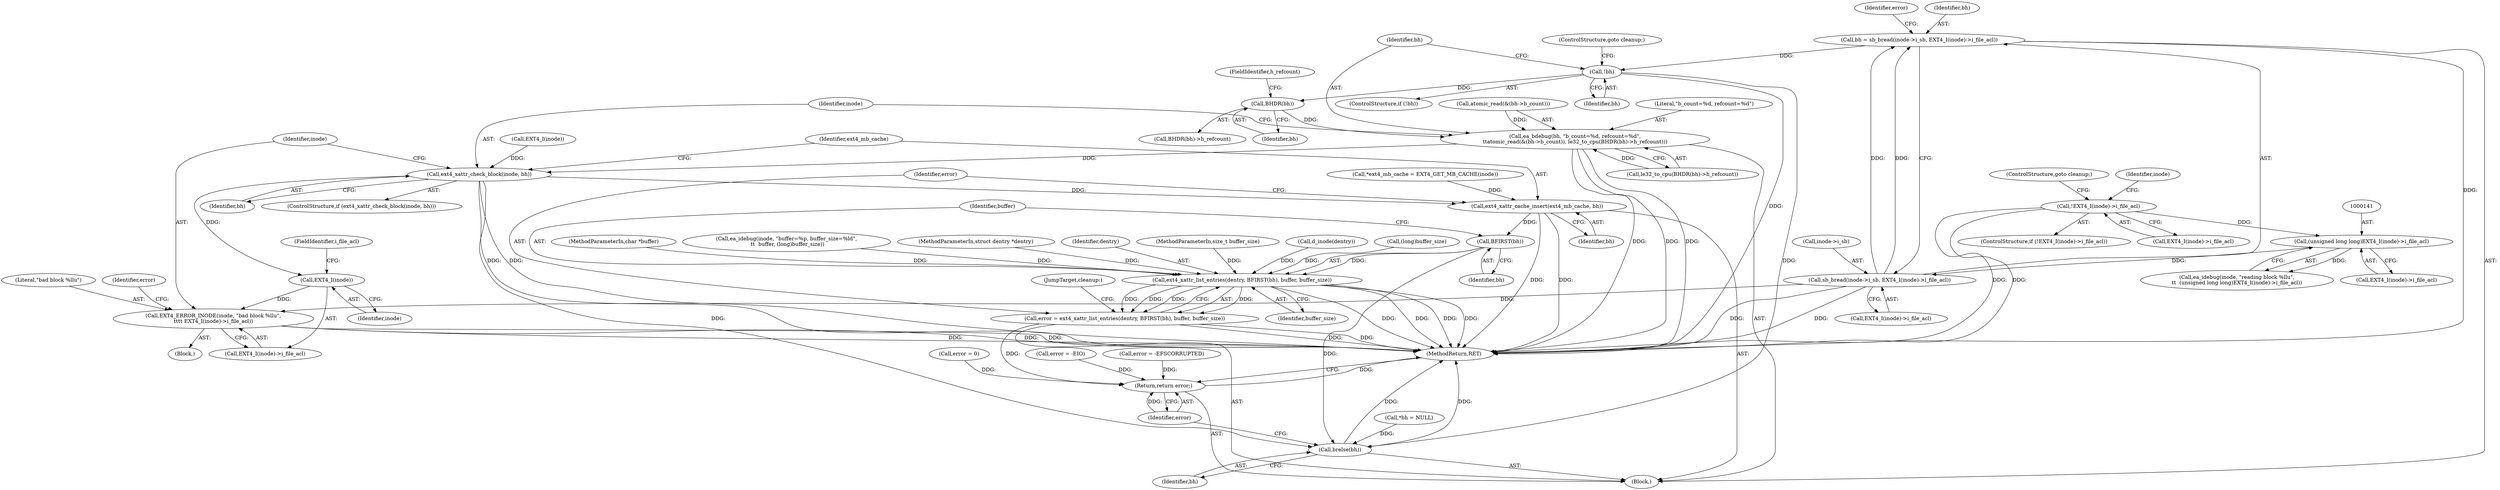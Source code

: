 digraph "0_linux_82939d7999dfc1f1998c4b1c12e2f19edbdff272_2@pointer" {
"1000161" [label="(Call,!bh)"];
"1000146" [label="(Call,bh = sb_bread(inode->i_sb, EXT4_I(inode)->i_file_acl))"];
"1000148" [label="(Call,sb_bread(inode->i_sb, EXT4_I(inode)->i_file_acl))"];
"1000140" [label="(Call,(unsigned long long)EXT4_I(inode)->i_file_acl)"];
"1000131" [label="(Call,!EXT4_I(inode)->i_file_acl)"];
"1000174" [label="(Call,BHDR(bh))"];
"1000164" [label="(Call,ea_bdebug(bh, \"b_count=%d, refcount=%d\",\n\t\tatomic_read(&(bh->b_count)), le32_to_cpu(BHDR(bh)->h_refcount)))"];
"1000178" [label="(Call,ext4_xattr_check_block(inode, bh))"];
"1000186" [label="(Call,EXT4_I(inode))"];
"1000182" [label="(Call,EXT4_ERROR_INODE(inode, \"bad block %llu\",\n\t\t\t\t EXT4_I(inode)->i_file_acl))"];
"1000194" [label="(Call,ext4_xattr_cache_insert(ext4_mb_cache, bh))"];
"1000201" [label="(Call,BFIRST(bh))"];
"1000199" [label="(Call,ext4_xattr_list_entries(dentry, BFIRST(bh), buffer, buffer_size))"];
"1000197" [label="(Call,error = ext4_xattr_list_entries(dentry, BFIRST(bh), buffer, buffer_size))"];
"1000208" [label="(Return,return error;)"];
"1000206" [label="(Call,brelse(bh))"];
"1000157" [label="(Identifier,error)"];
"1000175" [label="(Identifier,bh)"];
"1000195" [label="(Identifier,ext4_mb_cache)"];
"1000101" [label="(MethodParameterIn,struct dentry *dentry)"];
"1000180" [label="(Identifier,bh)"];
"1000162" [label="(Identifier,bh)"];
"1000142" [label="(Call,EXT4_I(inode)->i_file_acl)"];
"1000138" [label="(Identifier,inode)"];
"1000205" [label="(JumpTarget,cleanup:)"];
"1000140" [label="(Call,(unsigned long long)EXT4_I(inode)->i_file_acl)"];
"1000183" [label="(Identifier,inode)"];
"1000200" [label="(Identifier,dentry)"];
"1000153" [label="(Call,EXT4_I(inode))"];
"1000103" [label="(MethodParameterIn,size_t buffer_size)"];
"1000108" [label="(Call,d_inode(dentry))"];
"1000156" [label="(Call,error = -EIO)"];
"1000163" [label="(ControlStructure,goto cleanup;)"];
"1000173" [label="(Call,BHDR(bh)->h_refcount)"];
"1000186" [label="(Call,EXT4_I(inode))"];
"1000136" [label="(ControlStructure,goto cleanup;)"];
"1000203" [label="(Identifier,buffer)"];
"1000161" [label="(Call,!bh)"];
"1000176" [label="(FieldIdentifier,h_refcount)"];
"1000177" [label="(ControlStructure,if (ext4_xattr_check_block(inode, bh)))"];
"1000172" [label="(Call,le32_to_cpu(BHDR(bh)->h_refcount))"];
"1000206" [label="(Call,brelse(bh))"];
"1000164" [label="(Call,ea_bdebug(bh, \"b_count=%d, refcount=%d\",\n\t\tatomic_read(&(bh->b_count)), le32_to_cpu(BHDR(bh)->h_refcount)))"];
"1000124" [label="(Call,(long)buffer_size)"];
"1000147" [label="(Identifier,bh)"];
"1000160" [label="(ControlStructure,if (!bh))"];
"1000174" [label="(Call,BHDR(bh))"];
"1000111" [label="(Call,*bh = NULL)"];
"1000209" [label="(Identifier,error)"];
"1000165" [label="(Identifier,bh)"];
"1000131" [label="(Call,!EXT4_I(inode)->i_file_acl)"];
"1000185" [label="(Call,EXT4_I(inode)->i_file_acl)"];
"1000198" [label="(Identifier,error)"];
"1000202" [label="(Identifier,bh)"];
"1000197" [label="(Call,error = ext4_xattr_list_entries(dentry, BFIRST(bh), buffer, buffer_size))"];
"1000149" [label="(Call,inode->i_sb)"];
"1000184" [label="(Literal,\"bad block %llu\")"];
"1000104" [label="(Block,)"];
"1000187" [label="(Identifier,inode)"];
"1000152" [label="(Call,EXT4_I(inode)->i_file_acl)"];
"1000189" [label="(Call,error = -EFSCORRUPTED)"];
"1000207" [label="(Identifier,bh)"];
"1000196" [label="(Identifier,bh)"];
"1000199" [label="(Call,ext4_xattr_list_entries(dentry, BFIRST(bh), buffer, buffer_size))"];
"1000102" [label="(MethodParameterIn,char *buffer)"];
"1000178" [label="(Call,ext4_xattr_check_block(inode, bh))"];
"1000132" [label="(Call,EXT4_I(inode)->i_file_acl)"];
"1000201" [label="(Call,BFIRST(bh))"];
"1000116" [label="(Call,*ext4_mb_cache = EXT4_GET_MB_CACHE(inode))"];
"1000120" [label="(Call,ea_idebug(inode, \"buffer=%p, buffer_size=%ld\",\n \t\t  buffer, (long)buffer_size))"];
"1000167" [label="(Call,atomic_read(&(bh->b_count)))"];
"1000137" [label="(Call,ea_idebug(inode, \"reading block %llu\",\n\t\t  (unsigned long long)EXT4_I(inode)->i_file_acl))"];
"1000204" [label="(Identifier,buffer_size)"];
"1000127" [label="(Call,error = 0)"];
"1000148" [label="(Call,sb_bread(inode->i_sb, EXT4_I(inode)->i_file_acl))"];
"1000146" [label="(Call,bh = sb_bread(inode->i_sb, EXT4_I(inode)->i_file_acl))"];
"1000188" [label="(FieldIdentifier,i_file_acl)"];
"1000130" [label="(ControlStructure,if (!EXT4_I(inode)->i_file_acl))"];
"1000166" [label="(Literal,\"b_count=%d, refcount=%d\")"];
"1000181" [label="(Block,)"];
"1000208" [label="(Return,return error;)"];
"1000182" [label="(Call,EXT4_ERROR_INODE(inode, \"bad block %llu\",\n\t\t\t\t EXT4_I(inode)->i_file_acl))"];
"1000194" [label="(Call,ext4_xattr_cache_insert(ext4_mb_cache, bh))"];
"1000179" [label="(Identifier,inode)"];
"1000190" [label="(Identifier,error)"];
"1000210" [label="(MethodReturn,RET)"];
"1000161" -> "1000160"  [label="AST: "];
"1000161" -> "1000162"  [label="CFG: "];
"1000162" -> "1000161"  [label="AST: "];
"1000163" -> "1000161"  [label="CFG: "];
"1000165" -> "1000161"  [label="CFG: "];
"1000161" -> "1000210"  [label="DDG: "];
"1000146" -> "1000161"  [label="DDG: "];
"1000161" -> "1000174"  [label="DDG: "];
"1000161" -> "1000206"  [label="DDG: "];
"1000146" -> "1000104"  [label="AST: "];
"1000146" -> "1000148"  [label="CFG: "];
"1000147" -> "1000146"  [label="AST: "];
"1000148" -> "1000146"  [label="AST: "];
"1000157" -> "1000146"  [label="CFG: "];
"1000146" -> "1000210"  [label="DDG: "];
"1000148" -> "1000146"  [label="DDG: "];
"1000148" -> "1000146"  [label="DDG: "];
"1000148" -> "1000152"  [label="CFG: "];
"1000149" -> "1000148"  [label="AST: "];
"1000152" -> "1000148"  [label="AST: "];
"1000148" -> "1000210"  [label="DDG: "];
"1000148" -> "1000210"  [label="DDG: "];
"1000140" -> "1000148"  [label="DDG: "];
"1000148" -> "1000182"  [label="DDG: "];
"1000140" -> "1000137"  [label="AST: "];
"1000140" -> "1000142"  [label="CFG: "];
"1000141" -> "1000140"  [label="AST: "];
"1000142" -> "1000140"  [label="AST: "];
"1000137" -> "1000140"  [label="CFG: "];
"1000140" -> "1000137"  [label="DDG: "];
"1000131" -> "1000140"  [label="DDG: "];
"1000131" -> "1000130"  [label="AST: "];
"1000131" -> "1000132"  [label="CFG: "];
"1000132" -> "1000131"  [label="AST: "];
"1000136" -> "1000131"  [label="CFG: "];
"1000138" -> "1000131"  [label="CFG: "];
"1000131" -> "1000210"  [label="DDG: "];
"1000131" -> "1000210"  [label="DDG: "];
"1000174" -> "1000173"  [label="AST: "];
"1000174" -> "1000175"  [label="CFG: "];
"1000175" -> "1000174"  [label="AST: "];
"1000176" -> "1000174"  [label="CFG: "];
"1000174" -> "1000164"  [label="DDG: "];
"1000164" -> "1000104"  [label="AST: "];
"1000164" -> "1000172"  [label="CFG: "];
"1000165" -> "1000164"  [label="AST: "];
"1000166" -> "1000164"  [label="AST: "];
"1000167" -> "1000164"  [label="AST: "];
"1000172" -> "1000164"  [label="AST: "];
"1000179" -> "1000164"  [label="CFG: "];
"1000164" -> "1000210"  [label="DDG: "];
"1000164" -> "1000210"  [label="DDG: "];
"1000164" -> "1000210"  [label="DDG: "];
"1000167" -> "1000164"  [label="DDG: "];
"1000172" -> "1000164"  [label="DDG: "];
"1000164" -> "1000178"  [label="DDG: "];
"1000178" -> "1000177"  [label="AST: "];
"1000178" -> "1000180"  [label="CFG: "];
"1000179" -> "1000178"  [label="AST: "];
"1000180" -> "1000178"  [label="AST: "];
"1000183" -> "1000178"  [label="CFG: "];
"1000195" -> "1000178"  [label="CFG: "];
"1000178" -> "1000210"  [label="DDG: "];
"1000178" -> "1000210"  [label="DDG: "];
"1000153" -> "1000178"  [label="DDG: "];
"1000178" -> "1000186"  [label="DDG: "];
"1000178" -> "1000194"  [label="DDG: "];
"1000178" -> "1000206"  [label="DDG: "];
"1000186" -> "1000185"  [label="AST: "];
"1000186" -> "1000187"  [label="CFG: "];
"1000187" -> "1000186"  [label="AST: "];
"1000188" -> "1000186"  [label="CFG: "];
"1000186" -> "1000182"  [label="DDG: "];
"1000182" -> "1000181"  [label="AST: "];
"1000182" -> "1000185"  [label="CFG: "];
"1000183" -> "1000182"  [label="AST: "];
"1000184" -> "1000182"  [label="AST: "];
"1000185" -> "1000182"  [label="AST: "];
"1000190" -> "1000182"  [label="CFG: "];
"1000182" -> "1000210"  [label="DDG: "];
"1000182" -> "1000210"  [label="DDG: "];
"1000182" -> "1000210"  [label="DDG: "];
"1000194" -> "1000104"  [label="AST: "];
"1000194" -> "1000196"  [label="CFG: "];
"1000195" -> "1000194"  [label="AST: "];
"1000196" -> "1000194"  [label="AST: "];
"1000198" -> "1000194"  [label="CFG: "];
"1000194" -> "1000210"  [label="DDG: "];
"1000194" -> "1000210"  [label="DDG: "];
"1000116" -> "1000194"  [label="DDG: "];
"1000194" -> "1000201"  [label="DDG: "];
"1000201" -> "1000199"  [label="AST: "];
"1000201" -> "1000202"  [label="CFG: "];
"1000202" -> "1000201"  [label="AST: "];
"1000203" -> "1000201"  [label="CFG: "];
"1000201" -> "1000199"  [label="DDG: "];
"1000201" -> "1000206"  [label="DDG: "];
"1000199" -> "1000197"  [label="AST: "];
"1000199" -> "1000204"  [label="CFG: "];
"1000200" -> "1000199"  [label="AST: "];
"1000203" -> "1000199"  [label="AST: "];
"1000204" -> "1000199"  [label="AST: "];
"1000197" -> "1000199"  [label="CFG: "];
"1000199" -> "1000210"  [label="DDG: "];
"1000199" -> "1000210"  [label="DDG: "];
"1000199" -> "1000210"  [label="DDG: "];
"1000199" -> "1000210"  [label="DDG: "];
"1000199" -> "1000197"  [label="DDG: "];
"1000199" -> "1000197"  [label="DDG: "];
"1000199" -> "1000197"  [label="DDG: "];
"1000199" -> "1000197"  [label="DDG: "];
"1000108" -> "1000199"  [label="DDG: "];
"1000101" -> "1000199"  [label="DDG: "];
"1000120" -> "1000199"  [label="DDG: "];
"1000102" -> "1000199"  [label="DDG: "];
"1000124" -> "1000199"  [label="DDG: "];
"1000103" -> "1000199"  [label="DDG: "];
"1000197" -> "1000104"  [label="AST: "];
"1000198" -> "1000197"  [label="AST: "];
"1000205" -> "1000197"  [label="CFG: "];
"1000197" -> "1000210"  [label="DDG: "];
"1000197" -> "1000210"  [label="DDG: "];
"1000197" -> "1000208"  [label="DDG: "];
"1000208" -> "1000104"  [label="AST: "];
"1000208" -> "1000209"  [label="CFG: "];
"1000209" -> "1000208"  [label="AST: "];
"1000210" -> "1000208"  [label="CFG: "];
"1000208" -> "1000210"  [label="DDG: "];
"1000209" -> "1000208"  [label="DDG: "];
"1000189" -> "1000208"  [label="DDG: "];
"1000156" -> "1000208"  [label="DDG: "];
"1000127" -> "1000208"  [label="DDG: "];
"1000206" -> "1000104"  [label="AST: "];
"1000206" -> "1000207"  [label="CFG: "];
"1000207" -> "1000206"  [label="AST: "];
"1000209" -> "1000206"  [label="CFG: "];
"1000206" -> "1000210"  [label="DDG: "];
"1000206" -> "1000210"  [label="DDG: "];
"1000111" -> "1000206"  [label="DDG: "];
}
